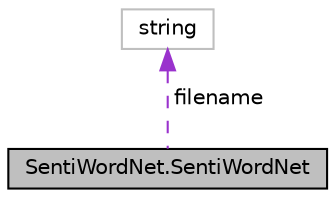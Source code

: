 digraph "SentiWordNet.SentiWordNet"
{
 // LATEX_PDF_SIZE
  edge [fontname="Helvetica",fontsize="10",labelfontname="Helvetica",labelfontsize="10"];
  node [fontname="Helvetica",fontsize="10",shape=record];
  Node1 [label="SentiWordNet.SentiWordNet",height=0.2,width=0.4,color="black", fillcolor="grey75", style="filled", fontcolor="black",tooltip=" "];
  Node2 -> Node1 [dir="back",color="darkorchid3",fontsize="10",style="dashed",label=" filename" ];
  Node2 [label="string",height=0.2,width=0.4,color="grey75", fillcolor="white", style="filled",tooltip=" "];
}
